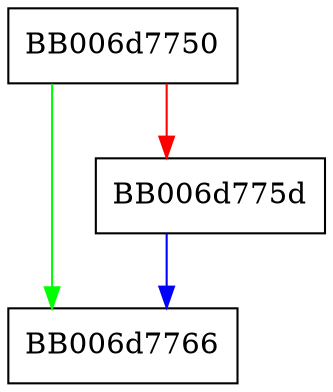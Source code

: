 digraph ossl_kdf_data_up_ref {
  node [shape="box"];
  graph [splines=ortho];
  BB006d7750 -> BB006d7766 [color="green"];
  BB006d7750 -> BB006d775d [color="red"];
  BB006d775d -> BB006d7766 [color="blue"];
}